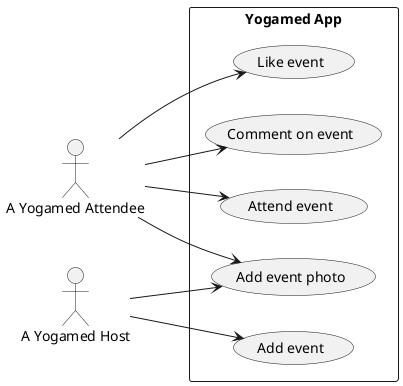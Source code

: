 @startuml

left to right direction

skinparam Shadowing false
skinparam Monochrome true
skinparam PackageStyle rectangle

actor "A Yogamed Attendee" as attendee
actor "A Yogamed Host" as host

package "Yogamed App"{
    usecase "Add event" as UC1 
    usecase "Attend event" as UC2
    usecase "Like event" as UC3
    usecase "Add event photo" as UC4
    usecase "Comment on event" as UC5
}    

attendee--> UC2
attendee--> UC3
attendee--> UC4
attendee--> UC5
host --> UC1
host--> UC4

@enduml